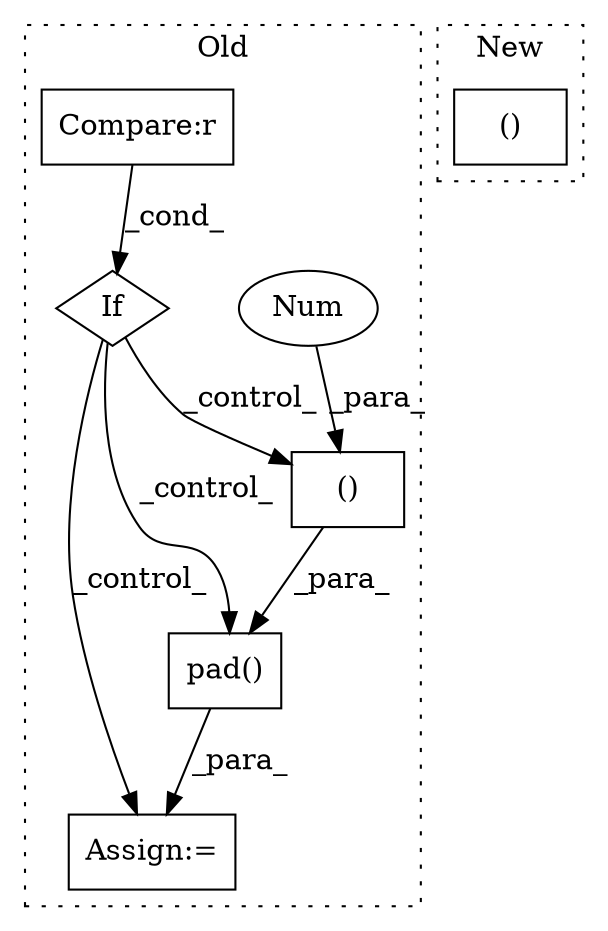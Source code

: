digraph G {
subgraph cluster0 {
1 [label="pad()" a="75" s="3062,3083" l="6,16" shape="box"];
3 [label="Assign:=" a="68" s="3059" l="3" shape="box"];
4 [label="()" a="54" s="3073" l="9" shape="box"];
5 [label="Num" a="76" s="3072" l="1" shape="ellipse"];
6 [label="If" a="96" s="2854,2868" l="3,14" shape="diamond"];
7 [label="Compare:r" a="40" s="2857" l="11" shape="box"];
label = "Old";
style="dotted";
}
subgraph cluster1 {
2 [label="()" a="54" s="5617" l="13" shape="box"];
label = "New";
style="dotted";
}
1 -> 3 [label="_para_"];
4 -> 1 [label="_para_"];
5 -> 4 [label="_para_"];
6 -> 1 [label="_control_"];
6 -> 4 [label="_control_"];
6 -> 3 [label="_control_"];
7 -> 6 [label="_cond_"];
}